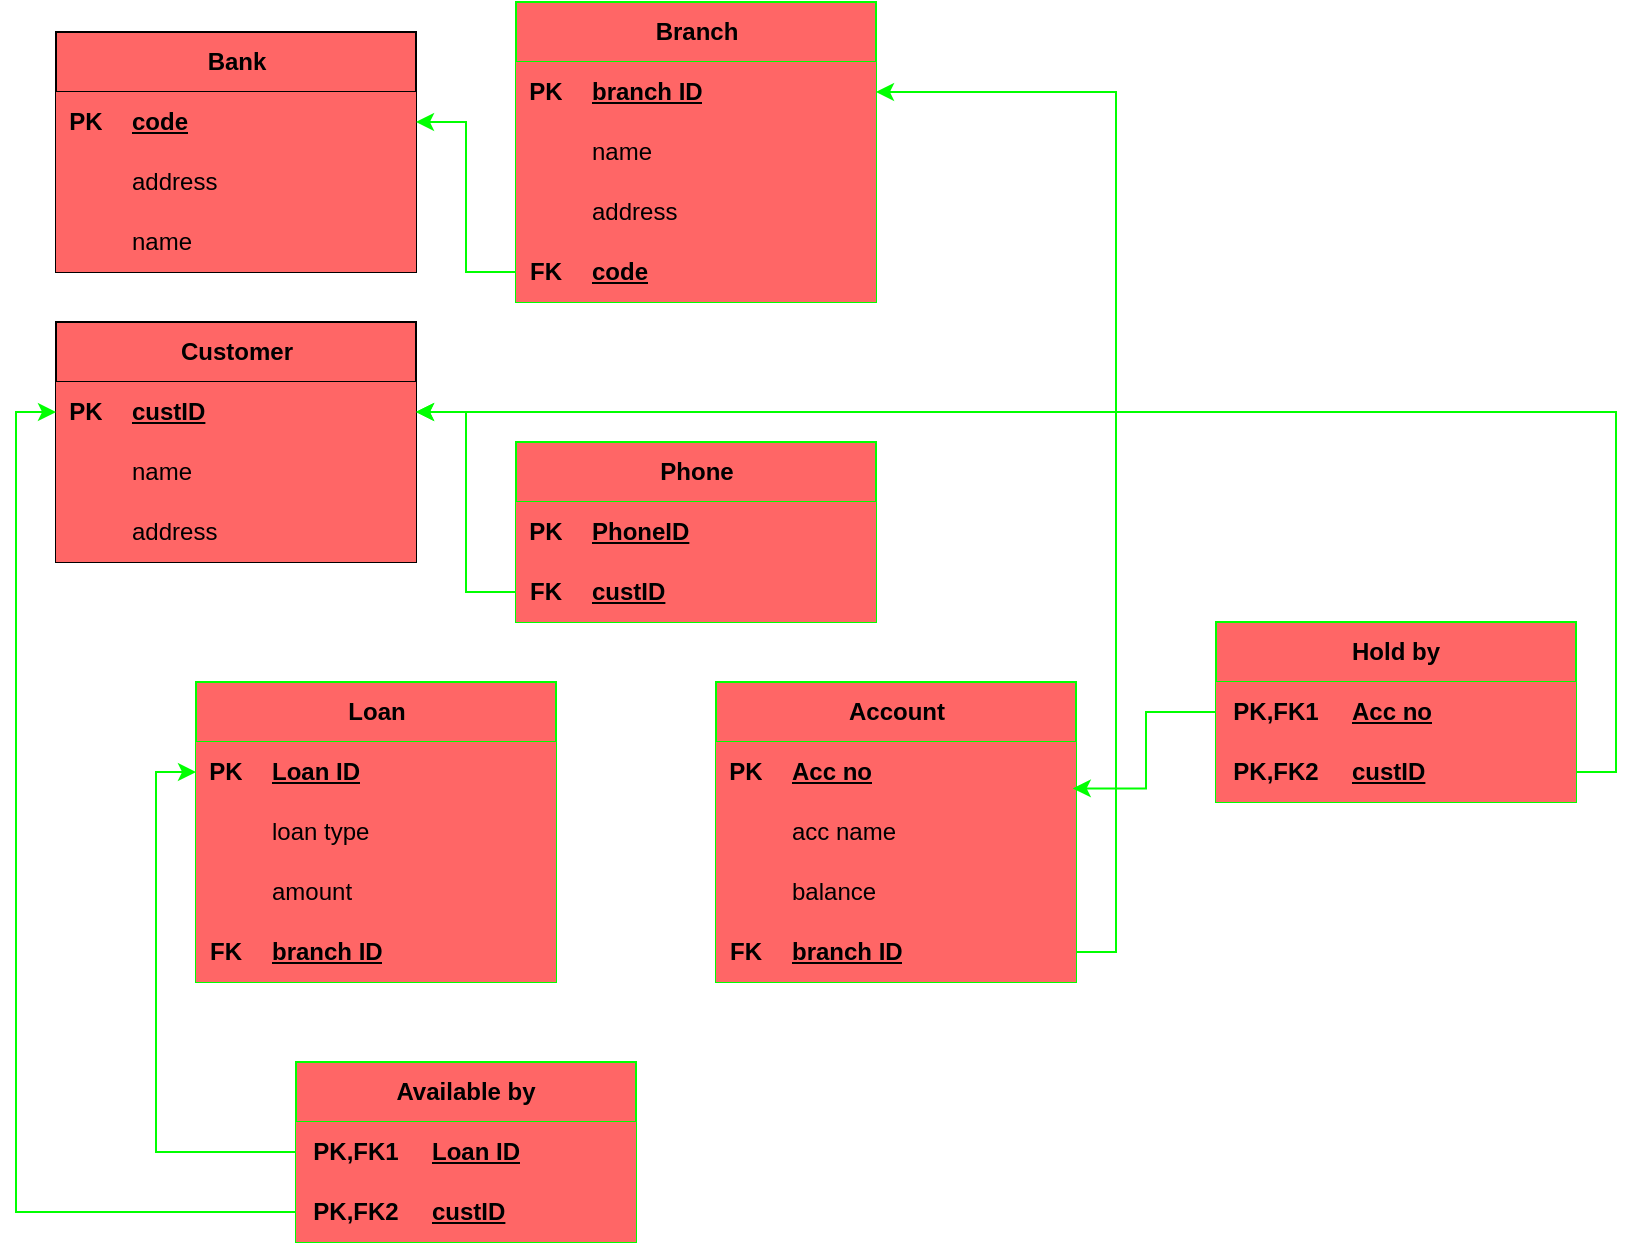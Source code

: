 <mxfile version="21.5.1" type="device">
  <diagram name="Page-1" id="5ISJx8cQSmaascl3NAPS">
    <mxGraphModel dx="1290" dy="621" grid="1" gridSize="10" guides="1" tooltips="1" connect="1" arrows="1" fold="1" page="1" pageScale="1" pageWidth="850" pageHeight="1100" math="0" shadow="0">
      <root>
        <mxCell id="0" />
        <mxCell id="1" parent="0" />
        <mxCell id="oF-FLK1W2FaF4AJjvdiY-1" value="Bank" style="shape=table;startSize=30;container=1;collapsible=1;childLayout=tableLayout;fixedRows=1;rowLines=0;fontStyle=1;align=center;resizeLast=1;html=1;fillColor=#FF6666;" vertex="1" parent="1">
          <mxGeometry x="80" y="45" width="180" height="120" as="geometry" />
        </mxCell>
        <mxCell id="oF-FLK1W2FaF4AJjvdiY-2" value="" style="shape=tableRow;horizontal=0;startSize=0;swimlaneHead=0;swimlaneBody=0;fillColor=#FF6666;collapsible=0;dropTarget=0;points=[[0,0.5],[1,0.5]];portConstraint=eastwest;top=0;left=0;right=0;bottom=1;" vertex="1" parent="oF-FLK1W2FaF4AJjvdiY-1">
          <mxGeometry y="30" width="180" height="30" as="geometry" />
        </mxCell>
        <mxCell id="oF-FLK1W2FaF4AJjvdiY-3" value="PK" style="shape=partialRectangle;connectable=0;fillColor=#FF6666;top=0;left=0;bottom=0;right=0;fontStyle=1;overflow=hidden;whiteSpace=wrap;html=1;" vertex="1" parent="oF-FLK1W2FaF4AJjvdiY-2">
          <mxGeometry width="30" height="30" as="geometry">
            <mxRectangle width="30" height="30" as="alternateBounds" />
          </mxGeometry>
        </mxCell>
        <mxCell id="oF-FLK1W2FaF4AJjvdiY-4" value="code" style="shape=partialRectangle;connectable=0;fillColor=#FF6666;top=0;left=0;bottom=0;right=0;align=left;spacingLeft=6;fontStyle=5;overflow=hidden;whiteSpace=wrap;html=1;strokeColor=#00FF00;" vertex="1" parent="oF-FLK1W2FaF4AJjvdiY-2">
          <mxGeometry x="30" width="150" height="30" as="geometry">
            <mxRectangle width="150" height="30" as="alternateBounds" />
          </mxGeometry>
        </mxCell>
        <mxCell id="oF-FLK1W2FaF4AJjvdiY-5" value="" style="shape=tableRow;horizontal=0;startSize=0;swimlaneHead=0;swimlaneBody=0;fillColor=#FF6666;collapsible=0;dropTarget=0;points=[[0,0.5],[1,0.5]];portConstraint=eastwest;top=0;left=0;right=0;bottom=0;" vertex="1" parent="oF-FLK1W2FaF4AJjvdiY-1">
          <mxGeometry y="60" width="180" height="30" as="geometry" />
        </mxCell>
        <mxCell id="oF-FLK1W2FaF4AJjvdiY-6" value="" style="shape=partialRectangle;connectable=0;fillColor=#FF6666;top=0;left=0;bottom=0;right=0;editable=1;overflow=hidden;whiteSpace=wrap;html=1;" vertex="1" parent="oF-FLK1W2FaF4AJjvdiY-5">
          <mxGeometry width="30" height="30" as="geometry">
            <mxRectangle width="30" height="30" as="alternateBounds" />
          </mxGeometry>
        </mxCell>
        <mxCell id="oF-FLK1W2FaF4AJjvdiY-7" value="address" style="shape=partialRectangle;connectable=0;fillColor=#FF6666;top=0;left=0;bottom=0;right=0;align=left;spacingLeft=6;overflow=hidden;whiteSpace=wrap;html=1;strokeColor=#00FF00;" vertex="1" parent="oF-FLK1W2FaF4AJjvdiY-5">
          <mxGeometry x="30" width="150" height="30" as="geometry">
            <mxRectangle width="150" height="30" as="alternateBounds" />
          </mxGeometry>
        </mxCell>
        <mxCell id="oF-FLK1W2FaF4AJjvdiY-8" value="" style="shape=tableRow;horizontal=0;startSize=0;swimlaneHead=0;swimlaneBody=0;fillColor=#FF6666;collapsible=0;dropTarget=0;points=[[0,0.5],[1,0.5]];portConstraint=eastwest;top=0;left=0;right=0;bottom=0;" vertex="1" parent="oF-FLK1W2FaF4AJjvdiY-1">
          <mxGeometry y="90" width="180" height="30" as="geometry" />
        </mxCell>
        <mxCell id="oF-FLK1W2FaF4AJjvdiY-9" value="" style="shape=partialRectangle;connectable=0;fillColor=#FF6666;top=0;left=0;bottom=0;right=0;editable=1;overflow=hidden;whiteSpace=wrap;html=1;" vertex="1" parent="oF-FLK1W2FaF4AJjvdiY-8">
          <mxGeometry width="30" height="30" as="geometry">
            <mxRectangle width="30" height="30" as="alternateBounds" />
          </mxGeometry>
        </mxCell>
        <mxCell id="oF-FLK1W2FaF4AJjvdiY-10" value="name" style="shape=partialRectangle;connectable=0;fillColor=#FF6666;top=0;left=0;bottom=0;right=0;align=left;spacingLeft=6;overflow=hidden;whiteSpace=wrap;html=1;strokeColor=#00FF00;" vertex="1" parent="oF-FLK1W2FaF4AJjvdiY-8">
          <mxGeometry x="30" width="150" height="30" as="geometry">
            <mxRectangle width="150" height="30" as="alternateBounds" />
          </mxGeometry>
        </mxCell>
        <mxCell id="oF-FLK1W2FaF4AJjvdiY-14" value="Branch" style="shape=table;startSize=30;container=1;collapsible=1;childLayout=tableLayout;fixedRows=1;rowLines=0;fontStyle=1;align=center;resizeLast=1;html=1;fillColor=#FF6666;strokeColor=#00FF00;" vertex="1" parent="1">
          <mxGeometry x="310" y="30" width="180" height="150" as="geometry" />
        </mxCell>
        <mxCell id="oF-FLK1W2FaF4AJjvdiY-15" value="" style="shape=tableRow;horizontal=0;startSize=0;swimlaneHead=0;swimlaneBody=0;fillColor=#FF6666;collapsible=0;dropTarget=0;points=[[0,0.5],[1,0.5]];portConstraint=eastwest;top=0;left=0;right=0;bottom=1;strokeColor=#00FF00;" vertex="1" parent="oF-FLK1W2FaF4AJjvdiY-14">
          <mxGeometry y="30" width="180" height="30" as="geometry" />
        </mxCell>
        <mxCell id="oF-FLK1W2FaF4AJjvdiY-16" value="PK" style="shape=partialRectangle;connectable=0;fillColor=#FF6666;top=0;left=0;bottom=0;right=0;fontStyle=1;overflow=hidden;whiteSpace=wrap;html=1;strokeColor=#00FF00;" vertex="1" parent="oF-FLK1W2FaF4AJjvdiY-15">
          <mxGeometry width="30" height="30" as="geometry">
            <mxRectangle width="30" height="30" as="alternateBounds" />
          </mxGeometry>
        </mxCell>
        <mxCell id="oF-FLK1W2FaF4AJjvdiY-17" value="branch ID" style="shape=partialRectangle;connectable=0;fillColor=#FF6666;top=0;left=0;bottom=0;right=0;align=left;spacingLeft=6;fontStyle=5;overflow=hidden;whiteSpace=wrap;html=1;strokeColor=#00FF00;" vertex="1" parent="oF-FLK1W2FaF4AJjvdiY-15">
          <mxGeometry x="30" width="150" height="30" as="geometry">
            <mxRectangle width="150" height="30" as="alternateBounds" />
          </mxGeometry>
        </mxCell>
        <mxCell id="oF-FLK1W2FaF4AJjvdiY-18" value="" style="shape=tableRow;horizontal=0;startSize=0;swimlaneHead=0;swimlaneBody=0;fillColor=#FF6666;collapsible=0;dropTarget=0;points=[[0,0.5],[1,0.5]];portConstraint=eastwest;top=0;left=0;right=0;bottom=0;strokeColor=#00FF00;" vertex="1" parent="oF-FLK1W2FaF4AJjvdiY-14">
          <mxGeometry y="60" width="180" height="30" as="geometry" />
        </mxCell>
        <mxCell id="oF-FLK1W2FaF4AJjvdiY-19" value="" style="shape=partialRectangle;connectable=0;fillColor=#FF6666;top=0;left=0;bottom=0;right=0;editable=1;overflow=hidden;whiteSpace=wrap;html=1;strokeColor=#00FF00;" vertex="1" parent="oF-FLK1W2FaF4AJjvdiY-18">
          <mxGeometry width="30" height="30" as="geometry">
            <mxRectangle width="30" height="30" as="alternateBounds" />
          </mxGeometry>
        </mxCell>
        <mxCell id="oF-FLK1W2FaF4AJjvdiY-20" value="name" style="shape=partialRectangle;connectable=0;fillColor=#FF6666;top=0;left=0;bottom=0;right=0;align=left;spacingLeft=6;overflow=hidden;whiteSpace=wrap;html=1;strokeColor=#00FF00;" vertex="1" parent="oF-FLK1W2FaF4AJjvdiY-18">
          <mxGeometry x="30" width="150" height="30" as="geometry">
            <mxRectangle width="150" height="30" as="alternateBounds" />
          </mxGeometry>
        </mxCell>
        <mxCell id="oF-FLK1W2FaF4AJjvdiY-21" value="" style="shape=tableRow;horizontal=0;startSize=0;swimlaneHead=0;swimlaneBody=0;fillColor=#FF6666;collapsible=0;dropTarget=0;points=[[0,0.5],[1,0.5]];portConstraint=eastwest;top=0;left=0;right=0;bottom=0;strokeColor=#00FF00;" vertex="1" parent="oF-FLK1W2FaF4AJjvdiY-14">
          <mxGeometry y="90" width="180" height="30" as="geometry" />
        </mxCell>
        <mxCell id="oF-FLK1W2FaF4AJjvdiY-22" value="" style="shape=partialRectangle;connectable=0;fillColor=#FF6666;top=0;left=0;bottom=0;right=0;editable=1;overflow=hidden;whiteSpace=wrap;html=1;strokeColor=#00FF00;" vertex="1" parent="oF-FLK1W2FaF4AJjvdiY-21">
          <mxGeometry width="30" height="30" as="geometry">
            <mxRectangle width="30" height="30" as="alternateBounds" />
          </mxGeometry>
        </mxCell>
        <mxCell id="oF-FLK1W2FaF4AJjvdiY-23" value="address" style="shape=partialRectangle;connectable=0;fillColor=#FF6666;top=0;left=0;bottom=0;right=0;align=left;spacingLeft=6;overflow=hidden;whiteSpace=wrap;html=1;strokeColor=#00FF00;" vertex="1" parent="oF-FLK1W2FaF4AJjvdiY-21">
          <mxGeometry x="30" width="150" height="30" as="geometry">
            <mxRectangle width="150" height="30" as="alternateBounds" />
          </mxGeometry>
        </mxCell>
        <mxCell id="oF-FLK1W2FaF4AJjvdiY-128" value="" style="shape=tableRow;horizontal=0;startSize=0;swimlaneHead=0;swimlaneBody=0;fillColor=#FF6666;collapsible=0;dropTarget=0;points=[[0,0.5],[1,0.5]];portConstraint=eastwest;top=0;left=0;right=0;bottom=1;strokeColor=#00FF00;" vertex="1" parent="oF-FLK1W2FaF4AJjvdiY-14">
          <mxGeometry y="120" width="180" height="30" as="geometry" />
        </mxCell>
        <mxCell id="oF-FLK1W2FaF4AJjvdiY-129" value="FK" style="shape=partialRectangle;connectable=0;fillColor=#FF6666;top=0;left=0;bottom=0;right=0;fontStyle=1;overflow=hidden;whiteSpace=wrap;html=1;strokeColor=#00FF00;" vertex="1" parent="oF-FLK1W2FaF4AJjvdiY-128">
          <mxGeometry width="30" height="30" as="geometry">
            <mxRectangle width="30" height="30" as="alternateBounds" />
          </mxGeometry>
        </mxCell>
        <mxCell id="oF-FLK1W2FaF4AJjvdiY-130" value="code" style="shape=partialRectangle;connectable=0;fillColor=#FF6666;top=0;left=0;bottom=0;right=0;align=left;spacingLeft=6;fontStyle=5;overflow=hidden;whiteSpace=wrap;html=1;strokeColor=#00FF00;" vertex="1" parent="oF-FLK1W2FaF4AJjvdiY-128">
          <mxGeometry x="30" width="150" height="30" as="geometry">
            <mxRectangle width="150" height="30" as="alternateBounds" />
          </mxGeometry>
        </mxCell>
        <mxCell id="oF-FLK1W2FaF4AJjvdiY-27" value="Customer" style="shape=table;startSize=30;container=1;collapsible=1;childLayout=tableLayout;fixedRows=1;rowLines=0;fontStyle=1;align=center;resizeLast=1;html=1;fillColor=#FF6666;" vertex="1" parent="1">
          <mxGeometry x="80" y="190" width="180" height="120" as="geometry" />
        </mxCell>
        <mxCell id="oF-FLK1W2FaF4AJjvdiY-28" value="" style="shape=tableRow;horizontal=0;startSize=0;swimlaneHead=0;swimlaneBody=0;fillColor=#FF6666;collapsible=0;dropTarget=0;points=[[0,0.5],[1,0.5]];portConstraint=eastwest;top=0;left=0;right=0;bottom=1;" vertex="1" parent="oF-FLK1W2FaF4AJjvdiY-27">
          <mxGeometry y="30" width="180" height="30" as="geometry" />
        </mxCell>
        <mxCell id="oF-FLK1W2FaF4AJjvdiY-29" value="PK" style="shape=partialRectangle;connectable=0;fillColor=#FF6666;top=0;left=0;bottom=0;right=0;fontStyle=1;overflow=hidden;whiteSpace=wrap;html=1;" vertex="1" parent="oF-FLK1W2FaF4AJjvdiY-28">
          <mxGeometry width="30" height="30" as="geometry">
            <mxRectangle width="30" height="30" as="alternateBounds" />
          </mxGeometry>
        </mxCell>
        <mxCell id="oF-FLK1W2FaF4AJjvdiY-30" value="custID" style="shape=partialRectangle;connectable=0;fillColor=#FF6666;top=0;left=0;bottom=0;right=0;align=left;spacingLeft=6;fontStyle=5;overflow=hidden;whiteSpace=wrap;html=1;strokeColor=#00FF00;" vertex="1" parent="oF-FLK1W2FaF4AJjvdiY-28">
          <mxGeometry x="30" width="150" height="30" as="geometry">
            <mxRectangle width="150" height="30" as="alternateBounds" />
          </mxGeometry>
        </mxCell>
        <mxCell id="oF-FLK1W2FaF4AJjvdiY-31" value="" style="shape=tableRow;horizontal=0;startSize=0;swimlaneHead=0;swimlaneBody=0;fillColor=#FF6666;collapsible=0;dropTarget=0;points=[[0,0.5],[1,0.5]];portConstraint=eastwest;top=0;left=0;right=0;bottom=0;" vertex="1" parent="oF-FLK1W2FaF4AJjvdiY-27">
          <mxGeometry y="60" width="180" height="30" as="geometry" />
        </mxCell>
        <mxCell id="oF-FLK1W2FaF4AJjvdiY-32" value="" style="shape=partialRectangle;connectable=0;fillColor=#FF6666;top=0;left=0;bottom=0;right=0;editable=1;overflow=hidden;whiteSpace=wrap;html=1;" vertex="1" parent="oF-FLK1W2FaF4AJjvdiY-31">
          <mxGeometry width="30" height="30" as="geometry">
            <mxRectangle width="30" height="30" as="alternateBounds" />
          </mxGeometry>
        </mxCell>
        <mxCell id="oF-FLK1W2FaF4AJjvdiY-33" value="name" style="shape=partialRectangle;connectable=0;fillColor=#FF6666;top=0;left=0;bottom=0;right=0;align=left;spacingLeft=6;overflow=hidden;whiteSpace=wrap;html=1;strokeColor=#00FF00;" vertex="1" parent="oF-FLK1W2FaF4AJjvdiY-31">
          <mxGeometry x="30" width="150" height="30" as="geometry">
            <mxRectangle width="150" height="30" as="alternateBounds" />
          </mxGeometry>
        </mxCell>
        <mxCell id="oF-FLK1W2FaF4AJjvdiY-34" value="" style="shape=tableRow;horizontal=0;startSize=0;swimlaneHead=0;swimlaneBody=0;fillColor=#FF6666;collapsible=0;dropTarget=0;points=[[0,0.5],[1,0.5]];portConstraint=eastwest;top=0;left=0;right=0;bottom=0;" vertex="1" parent="oF-FLK1W2FaF4AJjvdiY-27">
          <mxGeometry y="90" width="180" height="30" as="geometry" />
        </mxCell>
        <mxCell id="oF-FLK1W2FaF4AJjvdiY-35" value="" style="shape=partialRectangle;connectable=0;fillColor=#FF6666;top=0;left=0;bottom=0;right=0;editable=1;overflow=hidden;whiteSpace=wrap;html=1;" vertex="1" parent="oF-FLK1W2FaF4AJjvdiY-34">
          <mxGeometry width="30" height="30" as="geometry">
            <mxRectangle width="30" height="30" as="alternateBounds" />
          </mxGeometry>
        </mxCell>
        <mxCell id="oF-FLK1W2FaF4AJjvdiY-36" value="address" style="shape=partialRectangle;connectable=0;fillColor=#FF6666;top=0;left=0;bottom=0;right=0;align=left;spacingLeft=6;overflow=hidden;whiteSpace=wrap;html=1;strokeColor=#00FF00;" vertex="1" parent="oF-FLK1W2FaF4AJjvdiY-34">
          <mxGeometry x="30" width="150" height="30" as="geometry">
            <mxRectangle width="150" height="30" as="alternateBounds" />
          </mxGeometry>
        </mxCell>
        <mxCell id="oF-FLK1W2FaF4AJjvdiY-40" value="Phone" style="shape=table;startSize=30;container=1;collapsible=1;childLayout=tableLayout;fixedRows=1;rowLines=0;fontStyle=1;align=center;resizeLast=1;html=1;fillColor=#FF6666;strokeColor=#00FF00;" vertex="1" parent="1">
          <mxGeometry x="310" y="250" width="180" height="90" as="geometry" />
        </mxCell>
        <mxCell id="oF-FLK1W2FaF4AJjvdiY-41" value="" style="shape=tableRow;horizontal=0;startSize=0;swimlaneHead=0;swimlaneBody=0;fillColor=#FF6666;collapsible=0;dropTarget=0;points=[[0,0.5],[1,0.5]];portConstraint=eastwest;top=0;left=0;right=0;bottom=1;strokeColor=#00FF00;" vertex="1" parent="oF-FLK1W2FaF4AJjvdiY-40">
          <mxGeometry y="30" width="180" height="30" as="geometry" />
        </mxCell>
        <mxCell id="oF-FLK1W2FaF4AJjvdiY-42" value="PK" style="shape=partialRectangle;connectable=0;fillColor=#FF6666;top=0;left=0;bottom=0;right=0;fontStyle=1;overflow=hidden;whiteSpace=wrap;html=1;strokeColor=#00FF00;" vertex="1" parent="oF-FLK1W2FaF4AJjvdiY-41">
          <mxGeometry width="30" height="30" as="geometry">
            <mxRectangle width="30" height="30" as="alternateBounds" />
          </mxGeometry>
        </mxCell>
        <mxCell id="oF-FLK1W2FaF4AJjvdiY-43" value="PhoneID" style="shape=partialRectangle;connectable=0;fillColor=#FF6666;top=0;left=0;bottom=0;right=0;align=left;spacingLeft=6;fontStyle=5;overflow=hidden;whiteSpace=wrap;html=1;strokeColor=#00FF00;" vertex="1" parent="oF-FLK1W2FaF4AJjvdiY-41">
          <mxGeometry x="30" width="150" height="30" as="geometry">
            <mxRectangle width="150" height="30" as="alternateBounds" />
          </mxGeometry>
        </mxCell>
        <mxCell id="oF-FLK1W2FaF4AJjvdiY-66" value="" style="shape=tableRow;horizontal=0;startSize=0;swimlaneHead=0;swimlaneBody=0;fillColor=#FF6666;collapsible=0;dropTarget=0;points=[[0,0.5],[1,0.5]];portConstraint=eastwest;top=0;left=0;right=0;bottom=1;strokeColor=#00FF00;" vertex="1" parent="oF-FLK1W2FaF4AJjvdiY-40">
          <mxGeometry y="60" width="180" height="30" as="geometry" />
        </mxCell>
        <mxCell id="oF-FLK1W2FaF4AJjvdiY-67" value="FK" style="shape=partialRectangle;connectable=0;fillColor=#FF6666;top=0;left=0;bottom=0;right=0;fontStyle=1;overflow=hidden;whiteSpace=wrap;html=1;strokeColor=#00FF00;" vertex="1" parent="oF-FLK1W2FaF4AJjvdiY-66">
          <mxGeometry width="30" height="30" as="geometry">
            <mxRectangle width="30" height="30" as="alternateBounds" />
          </mxGeometry>
        </mxCell>
        <mxCell id="oF-FLK1W2FaF4AJjvdiY-68" value="custID" style="shape=partialRectangle;connectable=0;fillColor=#FF6666;top=0;left=0;bottom=0;right=0;align=left;spacingLeft=6;fontStyle=5;overflow=hidden;whiteSpace=wrap;html=1;strokeColor=#00FF00;" vertex="1" parent="oF-FLK1W2FaF4AJjvdiY-66">
          <mxGeometry x="30" width="150" height="30" as="geometry">
            <mxRectangle width="150" height="30" as="alternateBounds" />
          </mxGeometry>
        </mxCell>
        <mxCell id="oF-FLK1W2FaF4AJjvdiY-69" value="Account" style="shape=table;startSize=30;container=1;collapsible=1;childLayout=tableLayout;fixedRows=1;rowLines=0;fontStyle=1;align=center;resizeLast=1;html=1;fillColor=#FF6666;strokeColor=#00FF00;" vertex="1" parent="1">
          <mxGeometry x="410" y="370" width="180" height="150" as="geometry" />
        </mxCell>
        <mxCell id="oF-FLK1W2FaF4AJjvdiY-70" value="" style="shape=tableRow;horizontal=0;startSize=0;swimlaneHead=0;swimlaneBody=0;fillColor=#FF6666;collapsible=0;dropTarget=0;points=[[0,0.5],[1,0.5]];portConstraint=eastwest;top=0;left=0;right=0;bottom=1;strokeColor=#00FF00;" vertex="1" parent="oF-FLK1W2FaF4AJjvdiY-69">
          <mxGeometry y="30" width="180" height="30" as="geometry" />
        </mxCell>
        <mxCell id="oF-FLK1W2FaF4AJjvdiY-71" value="PK" style="shape=partialRectangle;connectable=0;fillColor=#FF6666;top=0;left=0;bottom=0;right=0;fontStyle=1;overflow=hidden;whiteSpace=wrap;html=1;strokeColor=#00FF00;" vertex="1" parent="oF-FLK1W2FaF4AJjvdiY-70">
          <mxGeometry width="30" height="30" as="geometry">
            <mxRectangle width="30" height="30" as="alternateBounds" />
          </mxGeometry>
        </mxCell>
        <mxCell id="oF-FLK1W2FaF4AJjvdiY-72" value="Acc no" style="shape=partialRectangle;connectable=0;fillColor=#FF6666;top=0;left=0;bottom=0;right=0;align=left;spacingLeft=6;fontStyle=5;overflow=hidden;whiteSpace=wrap;html=1;strokeColor=#00FF00;" vertex="1" parent="oF-FLK1W2FaF4AJjvdiY-70">
          <mxGeometry x="30" width="150" height="30" as="geometry">
            <mxRectangle width="150" height="30" as="alternateBounds" />
          </mxGeometry>
        </mxCell>
        <mxCell id="oF-FLK1W2FaF4AJjvdiY-73" value="" style="shape=tableRow;horizontal=0;startSize=0;swimlaneHead=0;swimlaneBody=0;fillColor=#FF6666;collapsible=0;dropTarget=0;points=[[0,0.5],[1,0.5]];portConstraint=eastwest;top=0;left=0;right=0;bottom=0;strokeColor=#00FF00;" vertex="1" parent="oF-FLK1W2FaF4AJjvdiY-69">
          <mxGeometry y="60" width="180" height="30" as="geometry" />
        </mxCell>
        <mxCell id="oF-FLK1W2FaF4AJjvdiY-74" value="" style="shape=partialRectangle;connectable=0;fillColor=#FF6666;top=0;left=0;bottom=0;right=0;editable=1;overflow=hidden;whiteSpace=wrap;html=1;strokeColor=#00FF00;" vertex="1" parent="oF-FLK1W2FaF4AJjvdiY-73">
          <mxGeometry width="30" height="30" as="geometry">
            <mxRectangle width="30" height="30" as="alternateBounds" />
          </mxGeometry>
        </mxCell>
        <mxCell id="oF-FLK1W2FaF4AJjvdiY-75" value="acc name" style="shape=partialRectangle;connectable=0;fillColor=#FF6666;top=0;left=0;bottom=0;right=0;align=left;spacingLeft=6;overflow=hidden;whiteSpace=wrap;html=1;strokeColor=#00FF00;" vertex="1" parent="oF-FLK1W2FaF4AJjvdiY-73">
          <mxGeometry x="30" width="150" height="30" as="geometry">
            <mxRectangle width="150" height="30" as="alternateBounds" />
          </mxGeometry>
        </mxCell>
        <mxCell id="oF-FLK1W2FaF4AJjvdiY-76" value="" style="shape=tableRow;horizontal=0;startSize=0;swimlaneHead=0;swimlaneBody=0;fillColor=#FF6666;collapsible=0;dropTarget=0;points=[[0,0.5],[1,0.5]];portConstraint=eastwest;top=0;left=0;right=0;bottom=0;strokeColor=#00FF00;" vertex="1" parent="oF-FLK1W2FaF4AJjvdiY-69">
          <mxGeometry y="90" width="180" height="30" as="geometry" />
        </mxCell>
        <mxCell id="oF-FLK1W2FaF4AJjvdiY-77" value="" style="shape=partialRectangle;connectable=0;fillColor=#FF6666;top=0;left=0;bottom=0;right=0;editable=1;overflow=hidden;whiteSpace=wrap;html=1;strokeColor=#00FF00;" vertex="1" parent="oF-FLK1W2FaF4AJjvdiY-76">
          <mxGeometry width="30" height="30" as="geometry">
            <mxRectangle width="30" height="30" as="alternateBounds" />
          </mxGeometry>
        </mxCell>
        <mxCell id="oF-FLK1W2FaF4AJjvdiY-78" value="balance" style="shape=partialRectangle;connectable=0;fillColor=#FF6666;top=0;left=0;bottom=0;right=0;align=left;spacingLeft=6;overflow=hidden;whiteSpace=wrap;html=1;strokeColor=#00FF00;" vertex="1" parent="oF-FLK1W2FaF4AJjvdiY-76">
          <mxGeometry x="30" width="150" height="30" as="geometry">
            <mxRectangle width="150" height="30" as="alternateBounds" />
          </mxGeometry>
        </mxCell>
        <mxCell id="oF-FLK1W2FaF4AJjvdiY-99" value="" style="shape=tableRow;horizontal=0;startSize=0;swimlaneHead=0;swimlaneBody=0;fillColor=#FF6666;collapsible=0;dropTarget=0;points=[[0,0.5],[1,0.5]];portConstraint=eastwest;top=0;left=0;right=0;bottom=1;strokeColor=#00FF00;" vertex="1" parent="oF-FLK1W2FaF4AJjvdiY-69">
          <mxGeometry y="120" width="180" height="30" as="geometry" />
        </mxCell>
        <mxCell id="oF-FLK1W2FaF4AJjvdiY-100" value="FK" style="shape=partialRectangle;connectable=0;fillColor=#FF6666;top=0;left=0;bottom=0;right=0;fontStyle=1;overflow=hidden;whiteSpace=wrap;html=1;strokeColor=#00FF00;" vertex="1" parent="oF-FLK1W2FaF4AJjvdiY-99">
          <mxGeometry width="30" height="30" as="geometry">
            <mxRectangle width="30" height="30" as="alternateBounds" />
          </mxGeometry>
        </mxCell>
        <mxCell id="oF-FLK1W2FaF4AJjvdiY-101" value="branch ID" style="shape=partialRectangle;connectable=0;fillColor=#FF6666;top=0;left=0;bottom=0;right=0;align=left;spacingLeft=6;fontStyle=5;overflow=hidden;whiteSpace=wrap;html=1;strokeColor=#00FF00;" vertex="1" parent="oF-FLK1W2FaF4AJjvdiY-99">
          <mxGeometry x="30" width="150" height="30" as="geometry">
            <mxRectangle width="150" height="30" as="alternateBounds" />
          </mxGeometry>
        </mxCell>
        <mxCell id="oF-FLK1W2FaF4AJjvdiY-83" value="Loan" style="shape=table;startSize=30;container=1;collapsible=1;childLayout=tableLayout;fixedRows=1;rowLines=0;fontStyle=1;align=center;resizeLast=1;html=1;fillColor=#FF6666;strokeColor=#00FF00;" vertex="1" parent="1">
          <mxGeometry x="150" y="370" width="180" height="150" as="geometry" />
        </mxCell>
        <mxCell id="oF-FLK1W2FaF4AJjvdiY-84" value="" style="shape=tableRow;horizontal=0;startSize=0;swimlaneHead=0;swimlaneBody=0;fillColor=#FF6666;collapsible=0;dropTarget=0;points=[[0,0.5],[1,0.5]];portConstraint=eastwest;top=0;left=0;right=0;bottom=1;strokeColor=#00FF00;" vertex="1" parent="oF-FLK1W2FaF4AJjvdiY-83">
          <mxGeometry y="30" width="180" height="30" as="geometry" />
        </mxCell>
        <mxCell id="oF-FLK1W2FaF4AJjvdiY-85" value="PK" style="shape=partialRectangle;connectable=0;fillColor=#FF6666;top=0;left=0;bottom=0;right=0;fontStyle=1;overflow=hidden;whiteSpace=wrap;html=1;strokeColor=#00FF00;" vertex="1" parent="oF-FLK1W2FaF4AJjvdiY-84">
          <mxGeometry width="30" height="30" as="geometry">
            <mxRectangle width="30" height="30" as="alternateBounds" />
          </mxGeometry>
        </mxCell>
        <mxCell id="oF-FLK1W2FaF4AJjvdiY-86" value="Loan ID" style="shape=partialRectangle;connectable=0;fillColor=#FF6666;top=0;left=0;bottom=0;right=0;align=left;spacingLeft=6;fontStyle=5;overflow=hidden;whiteSpace=wrap;html=1;strokeColor=#00FF00;" vertex="1" parent="oF-FLK1W2FaF4AJjvdiY-84">
          <mxGeometry x="30" width="150" height="30" as="geometry">
            <mxRectangle width="150" height="30" as="alternateBounds" />
          </mxGeometry>
        </mxCell>
        <mxCell id="oF-FLK1W2FaF4AJjvdiY-87" value="" style="shape=tableRow;horizontal=0;startSize=0;swimlaneHead=0;swimlaneBody=0;fillColor=#FF6666;collapsible=0;dropTarget=0;points=[[0,0.5],[1,0.5]];portConstraint=eastwest;top=0;left=0;right=0;bottom=0;strokeColor=#00FF00;" vertex="1" parent="oF-FLK1W2FaF4AJjvdiY-83">
          <mxGeometry y="60" width="180" height="30" as="geometry" />
        </mxCell>
        <mxCell id="oF-FLK1W2FaF4AJjvdiY-88" value="" style="shape=partialRectangle;connectable=0;fillColor=#FF6666;top=0;left=0;bottom=0;right=0;editable=1;overflow=hidden;whiteSpace=wrap;html=1;strokeColor=#00FF00;" vertex="1" parent="oF-FLK1W2FaF4AJjvdiY-87">
          <mxGeometry width="30" height="30" as="geometry">
            <mxRectangle width="30" height="30" as="alternateBounds" />
          </mxGeometry>
        </mxCell>
        <mxCell id="oF-FLK1W2FaF4AJjvdiY-89" value="loan type" style="shape=partialRectangle;connectable=0;fillColor=#FF6666;top=0;left=0;bottom=0;right=0;align=left;spacingLeft=6;overflow=hidden;whiteSpace=wrap;html=1;strokeColor=#00FF00;" vertex="1" parent="oF-FLK1W2FaF4AJjvdiY-87">
          <mxGeometry x="30" width="150" height="30" as="geometry">
            <mxRectangle width="150" height="30" as="alternateBounds" />
          </mxGeometry>
        </mxCell>
        <mxCell id="oF-FLK1W2FaF4AJjvdiY-90" value="" style="shape=tableRow;horizontal=0;startSize=0;swimlaneHead=0;swimlaneBody=0;fillColor=#FF6666;collapsible=0;dropTarget=0;points=[[0,0.5],[1,0.5]];portConstraint=eastwest;top=0;left=0;right=0;bottom=0;strokeColor=#00FF00;" vertex="1" parent="oF-FLK1W2FaF4AJjvdiY-83">
          <mxGeometry y="90" width="180" height="30" as="geometry" />
        </mxCell>
        <mxCell id="oF-FLK1W2FaF4AJjvdiY-91" value="" style="shape=partialRectangle;connectable=0;fillColor=#FF6666;top=0;left=0;bottom=0;right=0;editable=1;overflow=hidden;whiteSpace=wrap;html=1;strokeColor=#00FF00;" vertex="1" parent="oF-FLK1W2FaF4AJjvdiY-90">
          <mxGeometry width="30" height="30" as="geometry">
            <mxRectangle width="30" height="30" as="alternateBounds" />
          </mxGeometry>
        </mxCell>
        <mxCell id="oF-FLK1W2FaF4AJjvdiY-92" value="amount" style="shape=partialRectangle;connectable=0;fillColor=#FF6666;top=0;left=0;bottom=0;right=0;align=left;spacingLeft=6;overflow=hidden;whiteSpace=wrap;html=1;strokeColor=#00FF00;" vertex="1" parent="oF-FLK1W2FaF4AJjvdiY-90">
          <mxGeometry x="30" width="150" height="30" as="geometry">
            <mxRectangle width="150" height="30" as="alternateBounds" />
          </mxGeometry>
        </mxCell>
        <mxCell id="oF-FLK1W2FaF4AJjvdiY-96" value="" style="shape=tableRow;horizontal=0;startSize=0;swimlaneHead=0;swimlaneBody=0;fillColor=#FF6666;collapsible=0;dropTarget=0;points=[[0,0.5],[1,0.5]];portConstraint=eastwest;top=0;left=0;right=0;bottom=1;strokeColor=#00FF00;" vertex="1" parent="oF-FLK1W2FaF4AJjvdiY-83">
          <mxGeometry y="120" width="180" height="30" as="geometry" />
        </mxCell>
        <mxCell id="oF-FLK1W2FaF4AJjvdiY-97" value="FK" style="shape=partialRectangle;connectable=0;fillColor=#FF6666;top=0;left=0;bottom=0;right=0;fontStyle=1;overflow=hidden;whiteSpace=wrap;html=1;strokeColor=#00FF00;" vertex="1" parent="oF-FLK1W2FaF4AJjvdiY-96">
          <mxGeometry width="30" height="30" as="geometry">
            <mxRectangle width="30" height="30" as="alternateBounds" />
          </mxGeometry>
        </mxCell>
        <mxCell id="oF-FLK1W2FaF4AJjvdiY-98" value="branch ID" style="shape=partialRectangle;connectable=0;fillColor=#FF6666;top=0;left=0;bottom=0;right=0;align=left;spacingLeft=6;fontStyle=5;overflow=hidden;whiteSpace=wrap;html=1;strokeColor=#00FF00;" vertex="1" parent="oF-FLK1W2FaF4AJjvdiY-96">
          <mxGeometry x="30" width="150" height="30" as="geometry">
            <mxRectangle width="150" height="30" as="alternateBounds" />
          </mxGeometry>
        </mxCell>
        <mxCell id="oF-FLK1W2FaF4AJjvdiY-102" value="Hold by" style="shape=table;startSize=30;container=1;collapsible=1;childLayout=tableLayout;fixedRows=1;rowLines=0;fontStyle=1;align=center;resizeLast=1;html=1;whiteSpace=wrap;fillColor=#FF6666;strokeColor=#00FF00;" vertex="1" parent="1">
          <mxGeometry x="660" y="340" width="180" height="90" as="geometry" />
        </mxCell>
        <mxCell id="oF-FLK1W2FaF4AJjvdiY-103" value="" style="shape=tableRow;horizontal=0;startSize=0;swimlaneHead=0;swimlaneBody=0;fillColor=#FF6666;collapsible=0;dropTarget=0;points=[[0,0.5],[1,0.5]];portConstraint=eastwest;top=0;left=0;right=0;bottom=0;html=1;strokeColor=#00FF00;" vertex="1" parent="oF-FLK1W2FaF4AJjvdiY-102">
          <mxGeometry y="30" width="180" height="30" as="geometry" />
        </mxCell>
        <mxCell id="oF-FLK1W2FaF4AJjvdiY-104" value="PK,FK1" style="shape=partialRectangle;connectable=0;fillColor=#FF6666;top=0;left=0;bottom=0;right=0;fontStyle=1;overflow=hidden;html=1;whiteSpace=wrap;strokeColor=#00FF00;" vertex="1" parent="oF-FLK1W2FaF4AJjvdiY-103">
          <mxGeometry width="60" height="30" as="geometry">
            <mxRectangle width="60" height="30" as="alternateBounds" />
          </mxGeometry>
        </mxCell>
        <mxCell id="oF-FLK1W2FaF4AJjvdiY-105" value="Acc no" style="shape=partialRectangle;connectable=0;fillColor=#FF6666;top=0;left=0;bottom=0;right=0;align=left;spacingLeft=6;fontStyle=5;overflow=hidden;html=1;whiteSpace=wrap;strokeColor=#00FF00;" vertex="1" parent="oF-FLK1W2FaF4AJjvdiY-103">
          <mxGeometry x="60" width="120" height="30" as="geometry">
            <mxRectangle width="120" height="30" as="alternateBounds" />
          </mxGeometry>
        </mxCell>
        <mxCell id="oF-FLK1W2FaF4AJjvdiY-106" value="" style="shape=tableRow;horizontal=0;startSize=0;swimlaneHead=0;swimlaneBody=0;fillColor=#FF6666;collapsible=0;dropTarget=0;points=[[0,0.5],[1,0.5]];portConstraint=eastwest;top=0;left=0;right=0;bottom=1;html=1;strokeColor=#00FF00;" vertex="1" parent="oF-FLK1W2FaF4AJjvdiY-102">
          <mxGeometry y="60" width="180" height="30" as="geometry" />
        </mxCell>
        <mxCell id="oF-FLK1W2FaF4AJjvdiY-107" value="PK,FK2" style="shape=partialRectangle;connectable=0;fillColor=#FF6666;top=0;left=0;bottom=0;right=0;fontStyle=1;overflow=hidden;html=1;whiteSpace=wrap;strokeColor=#00FF00;" vertex="1" parent="oF-FLK1W2FaF4AJjvdiY-106">
          <mxGeometry width="60" height="30" as="geometry">
            <mxRectangle width="60" height="30" as="alternateBounds" />
          </mxGeometry>
        </mxCell>
        <mxCell id="oF-FLK1W2FaF4AJjvdiY-108" value="custID" style="shape=partialRectangle;connectable=0;fillColor=#FF6666;top=0;left=0;bottom=0;right=0;align=left;spacingLeft=6;fontStyle=5;overflow=hidden;html=1;whiteSpace=wrap;strokeColor=#00FF00;" vertex="1" parent="oF-FLK1W2FaF4AJjvdiY-106">
          <mxGeometry x="60" width="120" height="30" as="geometry">
            <mxRectangle width="120" height="30" as="alternateBounds" />
          </mxGeometry>
        </mxCell>
        <mxCell id="oF-FLK1W2FaF4AJjvdiY-115" value="Available by" style="shape=table;startSize=30;container=1;collapsible=1;childLayout=tableLayout;fixedRows=1;rowLines=0;fontStyle=1;align=center;resizeLast=1;html=1;whiteSpace=wrap;fillColor=#FF6666;strokeColor=#00FF00;" vertex="1" parent="1">
          <mxGeometry x="200" y="560" width="170" height="90" as="geometry" />
        </mxCell>
        <mxCell id="oF-FLK1W2FaF4AJjvdiY-116" value="" style="shape=tableRow;horizontal=0;startSize=0;swimlaneHead=0;swimlaneBody=0;fillColor=#FF6666;collapsible=0;dropTarget=0;points=[[0,0.5],[1,0.5]];portConstraint=eastwest;top=0;left=0;right=0;bottom=0;html=1;strokeColor=#00FF00;" vertex="1" parent="oF-FLK1W2FaF4AJjvdiY-115">
          <mxGeometry y="30" width="170" height="30" as="geometry" />
        </mxCell>
        <mxCell id="oF-FLK1W2FaF4AJjvdiY-117" value="PK,FK1" style="shape=partialRectangle;connectable=0;fillColor=#FF6666;top=0;left=0;bottom=0;right=0;fontStyle=1;overflow=hidden;html=1;whiteSpace=wrap;strokeColor=#00FF00;" vertex="1" parent="oF-FLK1W2FaF4AJjvdiY-116">
          <mxGeometry width="60" height="30" as="geometry">
            <mxRectangle width="60" height="30" as="alternateBounds" />
          </mxGeometry>
        </mxCell>
        <mxCell id="oF-FLK1W2FaF4AJjvdiY-118" value="Loan ID" style="shape=partialRectangle;connectable=0;fillColor=#FF6666;top=0;left=0;bottom=0;right=0;align=left;spacingLeft=6;fontStyle=5;overflow=hidden;html=1;whiteSpace=wrap;strokeColor=#00FF00;" vertex="1" parent="oF-FLK1W2FaF4AJjvdiY-116">
          <mxGeometry x="60" width="110" height="30" as="geometry">
            <mxRectangle width="110" height="30" as="alternateBounds" />
          </mxGeometry>
        </mxCell>
        <mxCell id="oF-FLK1W2FaF4AJjvdiY-119" value="" style="shape=tableRow;horizontal=0;startSize=0;swimlaneHead=0;swimlaneBody=0;fillColor=#FF6666;collapsible=0;dropTarget=0;points=[[0,0.5],[1,0.5]];portConstraint=eastwest;top=0;left=0;right=0;bottom=1;html=1;strokeColor=#00FF00;" vertex="1" parent="oF-FLK1W2FaF4AJjvdiY-115">
          <mxGeometry y="60" width="170" height="30" as="geometry" />
        </mxCell>
        <mxCell id="oF-FLK1W2FaF4AJjvdiY-120" value="PK,FK2" style="shape=partialRectangle;connectable=0;fillColor=#FF6666;top=0;left=0;bottom=0;right=0;fontStyle=1;overflow=hidden;html=1;whiteSpace=wrap;strokeColor=#00FF00;" vertex="1" parent="oF-FLK1W2FaF4AJjvdiY-119">
          <mxGeometry width="60" height="30" as="geometry">
            <mxRectangle width="60" height="30" as="alternateBounds" />
          </mxGeometry>
        </mxCell>
        <mxCell id="oF-FLK1W2FaF4AJjvdiY-121" value="custID" style="shape=partialRectangle;connectable=0;fillColor=#FF6666;top=0;left=0;bottom=0;right=0;align=left;spacingLeft=6;fontStyle=5;overflow=hidden;html=1;whiteSpace=wrap;strokeColor=#00FF00;" vertex="1" parent="oF-FLK1W2FaF4AJjvdiY-119">
          <mxGeometry x="60" width="110" height="30" as="geometry">
            <mxRectangle width="110" height="30" as="alternateBounds" />
          </mxGeometry>
        </mxCell>
        <mxCell id="oF-FLK1W2FaF4AJjvdiY-131" style="edgeStyle=orthogonalEdgeStyle;rounded=0;orthogonalLoop=1;jettySize=auto;html=1;exitX=0;exitY=0.5;exitDx=0;exitDy=0;entryX=1;entryY=0.5;entryDx=0;entryDy=0;fillColor=#FF6666;strokeColor=#00FF00;" edge="1" parent="1" source="oF-FLK1W2FaF4AJjvdiY-128" target="oF-FLK1W2FaF4AJjvdiY-2">
          <mxGeometry relative="1" as="geometry" />
        </mxCell>
        <mxCell id="oF-FLK1W2FaF4AJjvdiY-132" style="edgeStyle=orthogonalEdgeStyle;rounded=0;orthogonalLoop=1;jettySize=auto;html=1;exitX=0;exitY=0.5;exitDx=0;exitDy=0;entryX=1;entryY=0.5;entryDx=0;entryDy=0;fillColor=#FF6666;strokeColor=#00FF00;" edge="1" parent="1" source="oF-FLK1W2FaF4AJjvdiY-66" target="oF-FLK1W2FaF4AJjvdiY-28">
          <mxGeometry relative="1" as="geometry" />
        </mxCell>
        <mxCell id="oF-FLK1W2FaF4AJjvdiY-133" style="edgeStyle=orthogonalEdgeStyle;rounded=0;orthogonalLoop=1;jettySize=auto;html=1;exitX=1;exitY=0.5;exitDx=0;exitDy=0;entryX=1;entryY=0.5;entryDx=0;entryDy=0;fillColor=#FF6666;strokeColor=#00FF00;" edge="1" parent="1" source="oF-FLK1W2FaF4AJjvdiY-99" target="oF-FLK1W2FaF4AJjvdiY-15">
          <mxGeometry relative="1" as="geometry" />
        </mxCell>
        <mxCell id="oF-FLK1W2FaF4AJjvdiY-134" style="edgeStyle=orthogonalEdgeStyle;rounded=0;orthogonalLoop=1;jettySize=auto;html=1;exitX=0;exitY=0.5;exitDx=0;exitDy=0;entryX=0;entryY=0.5;entryDx=0;entryDy=0;fillColor=#FF6666;strokeColor=#00FF00;" edge="1" parent="1" source="oF-FLK1W2FaF4AJjvdiY-116" target="oF-FLK1W2FaF4AJjvdiY-84">
          <mxGeometry relative="1" as="geometry" />
        </mxCell>
        <mxCell id="oF-FLK1W2FaF4AJjvdiY-135" style="edgeStyle=orthogonalEdgeStyle;rounded=0;orthogonalLoop=1;jettySize=auto;html=1;exitX=0;exitY=0.5;exitDx=0;exitDy=0;entryX=0.991;entryY=0.773;entryDx=0;entryDy=0;entryPerimeter=0;fillColor=#FF6666;strokeColor=#00FF00;" edge="1" parent="1" source="oF-FLK1W2FaF4AJjvdiY-103" target="oF-FLK1W2FaF4AJjvdiY-70">
          <mxGeometry relative="1" as="geometry" />
        </mxCell>
        <mxCell id="oF-FLK1W2FaF4AJjvdiY-136" style="edgeStyle=orthogonalEdgeStyle;rounded=0;orthogonalLoop=1;jettySize=auto;html=1;exitX=0;exitY=0.5;exitDx=0;exitDy=0;entryX=0;entryY=0.5;entryDx=0;entryDy=0;strokeColor=#00FF00;" edge="1" parent="1" source="oF-FLK1W2FaF4AJjvdiY-119" target="oF-FLK1W2FaF4AJjvdiY-28">
          <mxGeometry relative="1" as="geometry" />
        </mxCell>
        <mxCell id="oF-FLK1W2FaF4AJjvdiY-137" style="edgeStyle=orthogonalEdgeStyle;rounded=0;orthogonalLoop=1;jettySize=auto;html=1;exitX=1;exitY=0.5;exitDx=0;exitDy=0;entryX=1;entryY=0.5;entryDx=0;entryDy=0;fillColor=#FF6666;strokeColor=#00FF00;" edge="1" parent="1" source="oF-FLK1W2FaF4AJjvdiY-106" target="oF-FLK1W2FaF4AJjvdiY-28">
          <mxGeometry relative="1" as="geometry">
            <mxPoint x="270" y="240" as="targetPoint" />
          </mxGeometry>
        </mxCell>
      </root>
    </mxGraphModel>
  </diagram>
</mxfile>
